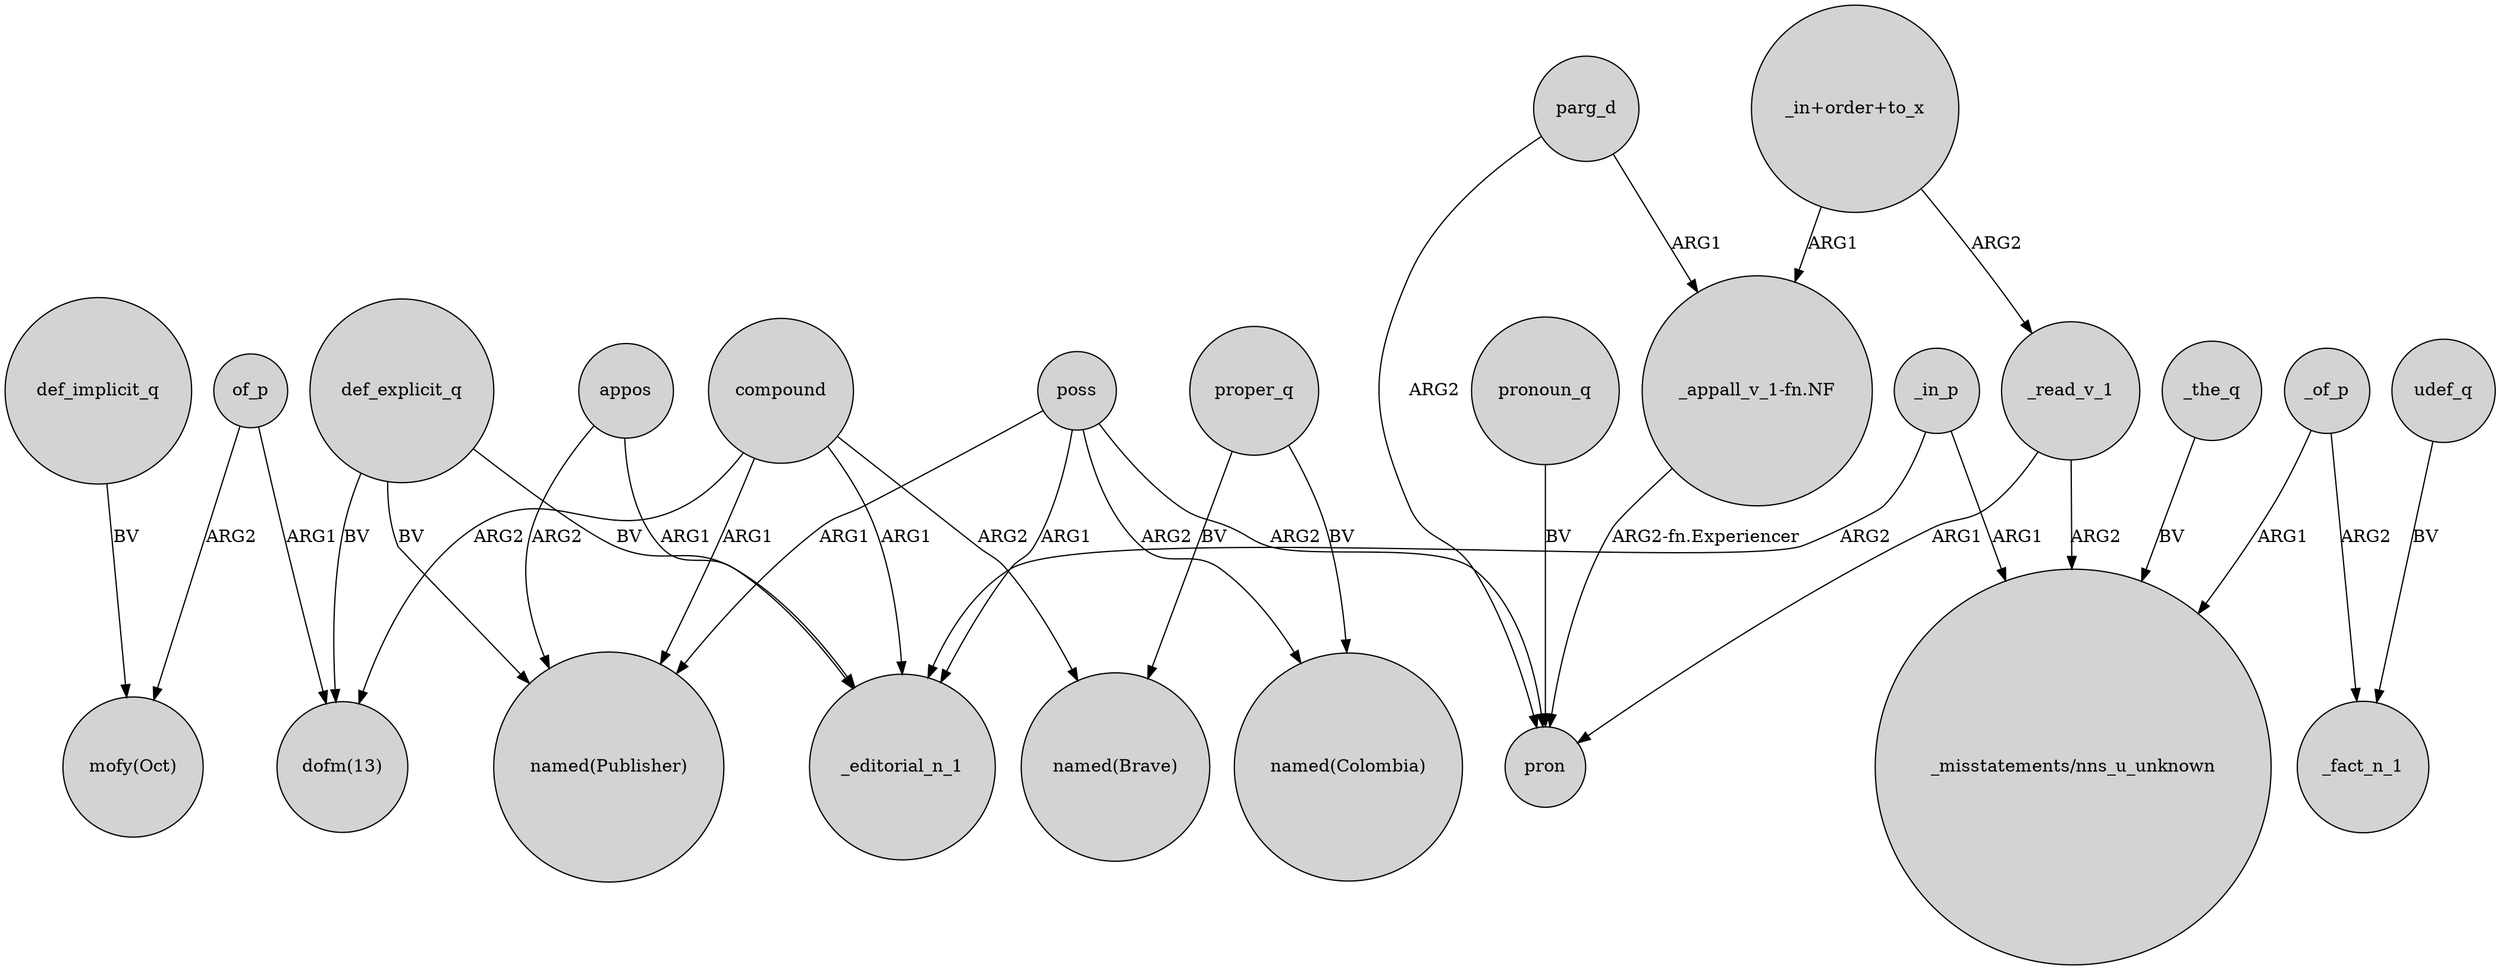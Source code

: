 digraph {
	node [shape=circle style=filled]
	of_p -> "dofm(13)" [label=ARG1]
	appos -> _editorial_n_1 [label=ARG1]
	poss -> "named(Publisher)" [label=ARG1]
	_in_p -> "_misstatements/nns_u_unknown" [label=ARG1]
	poss -> pron [label=ARG2]
	def_implicit_q -> "mofy(Oct)" [label=BV]
	poss -> _editorial_n_1 [label=ARG1]
	compound -> "named(Publisher)" [label=ARG1]
	_of_p -> _fact_n_1 [label=ARG2]
	_in_p -> _editorial_n_1 [label=ARG2]
	of_p -> "mofy(Oct)" [label=ARG2]
	_read_v_1 -> "_misstatements/nns_u_unknown" [label=ARG2]
	parg_d -> "_appall_v_1-fn.NF" [label=ARG1]
	udef_q -> _fact_n_1 [label=BV]
	parg_d -> pron [label=ARG2]
	def_explicit_q -> "named(Publisher)" [label=BV]
	_the_q -> "_misstatements/nns_u_unknown" [label=BV]
	pronoun_q -> pron [label=BV]
	poss -> "named(Colombia)" [label=ARG2]
	"_in+order+to_x" -> "_appall_v_1-fn.NF" [label=ARG1]
	"_appall_v_1-fn.NF" -> pron [label="ARG2-fn.Experiencer"]
	def_explicit_q -> "dofm(13)" [label=BV]
	proper_q -> "named(Colombia)" [label=BV]
	def_explicit_q -> _editorial_n_1 [label=BV]
	"_in+order+to_x" -> _read_v_1 [label=ARG2]
	_read_v_1 -> pron [label=ARG1]
	proper_q -> "named(Brave)" [label=BV]
	compound -> _editorial_n_1 [label=ARG1]
	compound -> "named(Brave)" [label=ARG2]
	compound -> "dofm(13)" [label=ARG2]
	_of_p -> "_misstatements/nns_u_unknown" [label=ARG1]
	appos -> "named(Publisher)" [label=ARG2]
}
